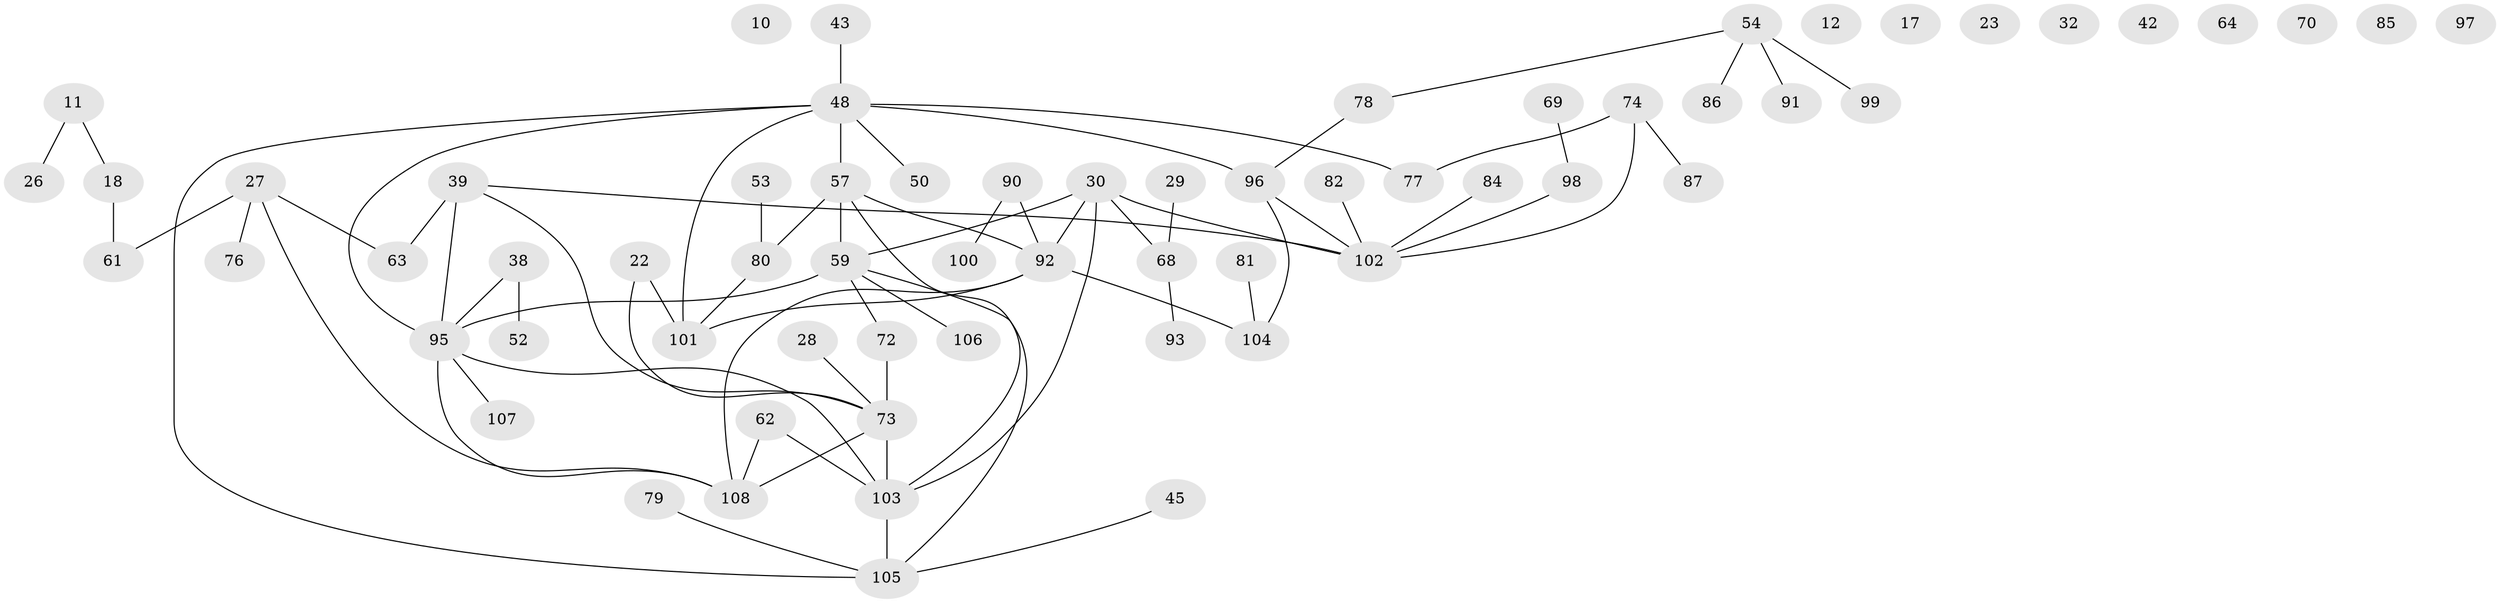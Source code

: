 // original degree distribution, {3: 0.25, 2: 0.23148148148148148, 1: 0.24074074074074073, 0: 0.09259259259259259, 4: 0.09259259259259259, 7: 0.018518518518518517, 6: 0.027777777777777776, 5: 0.046296296296296294}
// Generated by graph-tools (version 1.1) at 2025/43/03/04/25 21:43:59]
// undirected, 64 vertices, 72 edges
graph export_dot {
graph [start="1"]
  node [color=gray90,style=filled];
  10;
  11;
  12;
  17;
  18;
  22;
  23;
  26;
  27;
  28;
  29;
  30 [super="+6+20"];
  32;
  38;
  39;
  42;
  43;
  45;
  48 [super="+15+34"];
  50;
  52;
  53;
  54 [super="+5"];
  57 [super="+56"];
  59;
  61;
  62;
  63;
  64;
  68 [super="+35"];
  69;
  70;
  72 [super="+60"];
  73 [super="+24"];
  74 [super="+7"];
  76;
  77;
  78;
  79;
  80 [super="+16"];
  81;
  82;
  84;
  85;
  86;
  87;
  90;
  91;
  92 [super="+2+83"];
  93;
  95 [super="+55+66+94+67"];
  96 [super="+19+65"];
  97;
  98 [super="+49"];
  99;
  100;
  101;
  102 [super="+41+40+51+75"];
  103 [super="+58+31+71+89+88"];
  104;
  105 [super="+21"];
  106;
  107;
  108 [super="+4+46"];
  11 -- 18;
  11 -- 26;
  18 -- 61;
  22 -- 101;
  22 -- 73;
  27 -- 61;
  27 -- 63;
  27 -- 76;
  27 -- 108;
  28 -- 73;
  29 -- 68;
  30 -- 68 [weight=2];
  30 -- 59;
  30 -- 102 [weight=2];
  30 -- 103;
  30 -- 92;
  38 -- 52;
  38 -- 95;
  39 -- 63;
  39 -- 73;
  39 -- 102;
  39 -- 95 [weight=2];
  43 -- 48;
  45 -- 105;
  48 -- 105;
  48 -- 50;
  48 -- 57 [weight=2];
  48 -- 96 [weight=2];
  48 -- 101 [weight=2];
  48 -- 77;
  48 -- 95 [weight=2];
  53 -- 80;
  54 -- 78;
  54 -- 86;
  54 -- 91;
  54 -- 99;
  57 -- 59 [weight=2];
  57 -- 92;
  57 -- 80;
  57 -- 103;
  59 -- 95;
  59 -- 105;
  59 -- 106;
  59 -- 72;
  62 -- 108;
  62 -- 103;
  68 -- 93;
  69 -- 98;
  72 -- 73 [weight=2];
  73 -- 108;
  73 -- 103;
  74 -- 77;
  74 -- 87;
  74 -- 102;
  78 -- 96;
  79 -- 105;
  80 -- 101 [weight=2];
  81 -- 104;
  82 -- 102;
  84 -- 102;
  90 -- 100;
  90 -- 92;
  92 -- 104;
  92 -- 108;
  92 -- 101;
  95 -- 107;
  95 -- 108;
  95 -- 103;
  96 -- 104;
  96 -- 102 [weight=2];
  98 -- 102;
  103 -- 105;
}
